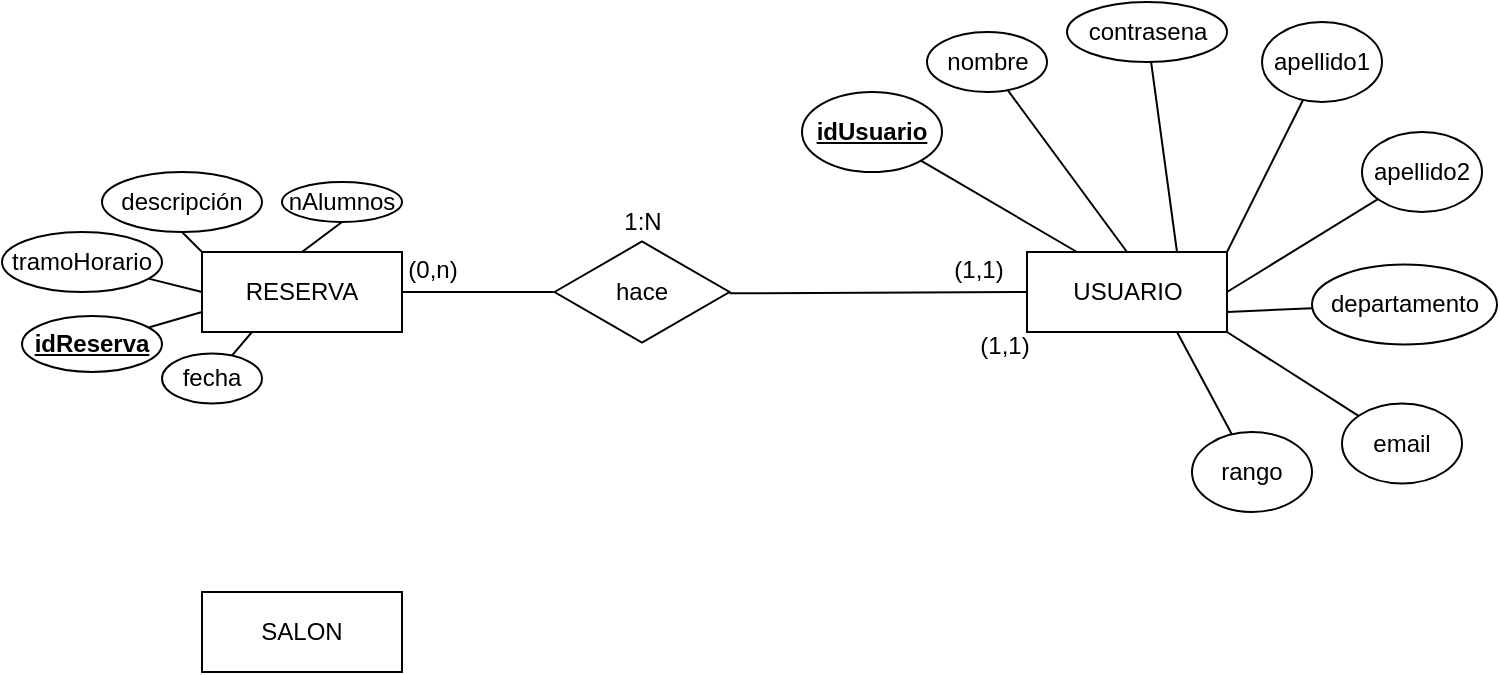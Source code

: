 <mxfile version="26.0.11">
  <diagram id="R2lEEEUBdFMjLlhIrx00" name="Page-1">
    <mxGraphModel dx="1434" dy="772" grid="1" gridSize="10" guides="1" tooltips="1" connect="1" arrows="1" fold="1" page="1" pageScale="1" pageWidth="850" pageHeight="1100" math="0" shadow="0" extFonts="Permanent Marker^https://fonts.googleapis.com/css?family=Permanent+Marker">
      <root>
        <mxCell id="0" />
        <mxCell id="1" parent="0" />
        <mxCell id="SM0f7E3UZA-LuhCornrs-59" value="RESERVA" style="whiteSpace=wrap;html=1;align=center;" vertex="1" parent="1">
          <mxGeometry x="170" y="680" width="100" height="40" as="geometry" />
        </mxCell>
        <mxCell id="SM0f7E3UZA-LuhCornrs-60" value="USUARIO" style="whiteSpace=wrap;html=1;align=center;" vertex="1" parent="1">
          <mxGeometry x="582.5" y="680" width="100" height="40" as="geometry" />
        </mxCell>
        <mxCell id="SM0f7E3UZA-LuhCornrs-69" value="hace" style="html=1;whiteSpace=wrap;aspect=fixed;shape=isoRectangle;" vertex="1" parent="1">
          <mxGeometry x="346.25" y="673.75" width="87.5" height="52.5" as="geometry" />
        </mxCell>
        <mxCell id="SM0f7E3UZA-LuhCornrs-70" style="rounded=0;orthogonalLoop=1;jettySize=auto;html=1;entryX=1;entryY=0.5;entryDx=0;entryDy=0;exitX=-0.005;exitY=0.501;exitDx=0;exitDy=0;exitPerimeter=0;endArrow=none;startFill=0;" edge="1" parent="1" source="SM0f7E3UZA-LuhCornrs-69" target="SM0f7E3UZA-LuhCornrs-59">
          <mxGeometry relative="1" as="geometry">
            <mxPoint x="613" y="865" as="sourcePoint" />
            <mxPoint x="543" y="945" as="targetPoint" />
          </mxGeometry>
        </mxCell>
        <mxCell id="SM0f7E3UZA-LuhCornrs-71" style="rounded=0;orthogonalLoop=1;jettySize=auto;html=1;entryX=1;entryY=0.513;entryDx=0;entryDy=0;exitX=0;exitY=0.5;exitDx=0;exitDy=0;endArrow=none;startFill=0;entryPerimeter=0;" edge="1" parent="1" source="SM0f7E3UZA-LuhCornrs-60" target="SM0f7E3UZA-LuhCornrs-69">
          <mxGeometry relative="1" as="geometry">
            <mxPoint x="623" y="875" as="sourcePoint" />
            <mxPoint x="553" y="955" as="targetPoint" />
          </mxGeometry>
        </mxCell>
        <mxCell id="SM0f7E3UZA-LuhCornrs-75" value="(1,1)" style="text;html=1;align=center;verticalAlign=middle;resizable=0;points=[];autosize=1;strokeColor=none;fillColor=none;" vertex="1" parent="1">
          <mxGeometry x="532.5" y="673.75" width="50" height="30" as="geometry" />
        </mxCell>
        <mxCell id="SM0f7E3UZA-LuhCornrs-76" value="(0,n)" style="text;html=1;align=center;verticalAlign=middle;resizable=0;points=[];autosize=1;strokeColor=none;fillColor=none;" vertex="1" parent="1">
          <mxGeometry x="260" y="673.75" width="50" height="30" as="geometry" />
        </mxCell>
        <mxCell id="SM0f7E3UZA-LuhCornrs-77" value="(1,1)" style="text;html=1;align=center;verticalAlign=middle;resizable=0;points=[];autosize=1;strokeColor=none;fillColor=none;" vertex="1" parent="1">
          <mxGeometry x="546" y="712" width="50" height="30" as="geometry" />
        </mxCell>
        <mxCell id="SM0f7E3UZA-LuhCornrs-79" value="1:N" style="text;html=1;align=center;verticalAlign=middle;resizable=0;points=[];autosize=1;strokeColor=none;fillColor=none;" vertex="1" parent="1">
          <mxGeometry x="370" y="650" width="40" height="30" as="geometry" />
        </mxCell>
        <mxCell id="SM0f7E3UZA-LuhCornrs-89" style="rounded=0;orthogonalLoop=1;jettySize=auto;html=1;entryX=0;entryY=0.75;entryDx=0;entryDy=0;endArrow=none;startFill=0;" edge="1" parent="1" source="SM0f7E3UZA-LuhCornrs-90" target="SM0f7E3UZA-LuhCornrs-59">
          <mxGeometry relative="1" as="geometry" />
        </mxCell>
        <mxCell id="SM0f7E3UZA-LuhCornrs-90" value="&lt;b&gt;&lt;u&gt;idReserva&lt;/u&gt;&lt;/b&gt;" style="ellipse;whiteSpace=wrap;html=1;" vertex="1" parent="1">
          <mxGeometry x="80" y="712" width="70" height="28" as="geometry" />
        </mxCell>
        <mxCell id="SM0f7E3UZA-LuhCornrs-91" style="rounded=0;orthogonalLoop=1;jettySize=auto;html=1;entryX=0.25;entryY=1;entryDx=0;entryDy=0;endArrow=none;startFill=0;" edge="1" parent="1" source="SM0f7E3UZA-LuhCornrs-92" target="SM0f7E3UZA-LuhCornrs-59">
          <mxGeometry relative="1" as="geometry" />
        </mxCell>
        <mxCell id="SM0f7E3UZA-LuhCornrs-92" value="fecha" style="ellipse;whiteSpace=wrap;html=1;" vertex="1" parent="1">
          <mxGeometry x="150" y="730.75" width="50" height="25" as="geometry" />
        </mxCell>
        <mxCell id="SM0f7E3UZA-LuhCornrs-93" style="rounded=0;orthogonalLoop=1;jettySize=auto;html=1;entryX=0;entryY=0.5;entryDx=0;entryDy=0;endArrow=none;startFill=0;" edge="1" parent="1" source="SM0f7E3UZA-LuhCornrs-94" target="SM0f7E3UZA-LuhCornrs-59">
          <mxGeometry relative="1" as="geometry" />
        </mxCell>
        <mxCell id="SM0f7E3UZA-LuhCornrs-94" value="tramoHorario" style="ellipse;whiteSpace=wrap;html=1;" vertex="1" parent="1">
          <mxGeometry x="70" y="670" width="80" height="30" as="geometry" />
        </mxCell>
        <mxCell id="SM0f7E3UZA-LuhCornrs-95" style="rounded=0;orthogonalLoop=1;jettySize=auto;html=1;entryX=0.25;entryY=0;entryDx=0;entryDy=0;endArrow=none;startFill=0;" edge="1" parent="1" source="SM0f7E3UZA-LuhCornrs-96" target="SM0f7E3UZA-LuhCornrs-60">
          <mxGeometry relative="1" as="geometry" />
        </mxCell>
        <mxCell id="SM0f7E3UZA-LuhCornrs-96" value="&lt;u&gt;&lt;b&gt;idUsuario&lt;/b&gt;&lt;/u&gt;" style="ellipse;whiteSpace=wrap;html=1;" vertex="1" parent="1">
          <mxGeometry x="470" y="600" width="70" height="40" as="geometry" />
        </mxCell>
        <mxCell id="SM0f7E3UZA-LuhCornrs-97" style="rounded=0;orthogonalLoop=1;jettySize=auto;html=1;entryX=0.75;entryY=0;entryDx=0;entryDy=0;endArrow=none;startFill=0;" edge="1" parent="1" source="SM0f7E3UZA-LuhCornrs-98" target="SM0f7E3UZA-LuhCornrs-60">
          <mxGeometry relative="1" as="geometry" />
        </mxCell>
        <mxCell id="SM0f7E3UZA-LuhCornrs-98" value="contrasena" style="ellipse;whiteSpace=wrap;html=1;" vertex="1" parent="1">
          <mxGeometry x="602.5" y="555" width="80" height="30" as="geometry" />
        </mxCell>
        <mxCell id="SM0f7E3UZA-LuhCornrs-99" style="rounded=0;orthogonalLoop=1;jettySize=auto;html=1;entryX=1;entryY=0;entryDx=0;entryDy=0;endArrow=none;startFill=0;" edge="1" parent="1" source="SM0f7E3UZA-LuhCornrs-100" target="SM0f7E3UZA-LuhCornrs-60">
          <mxGeometry relative="1" as="geometry" />
        </mxCell>
        <mxCell id="SM0f7E3UZA-LuhCornrs-100" value="apellido1" style="ellipse;whiteSpace=wrap;html=1;" vertex="1" parent="1">
          <mxGeometry x="700" y="565" width="60" height="40" as="geometry" />
        </mxCell>
        <mxCell id="SM0f7E3UZA-LuhCornrs-101" style="rounded=0;orthogonalLoop=1;jettySize=auto;html=1;entryX=0.5;entryY=0;entryDx=0;entryDy=0;endArrow=none;startFill=0;" edge="1" parent="1" source="SM0f7E3UZA-LuhCornrs-102" target="SM0f7E3UZA-LuhCornrs-60">
          <mxGeometry relative="1" as="geometry" />
        </mxCell>
        <mxCell id="SM0f7E3UZA-LuhCornrs-102" value="nombre" style="ellipse;whiteSpace=wrap;html=1;" vertex="1" parent="1">
          <mxGeometry x="532.5" y="570" width="60" height="30" as="geometry" />
        </mxCell>
        <mxCell id="SM0f7E3UZA-LuhCornrs-104" style="rounded=0;orthogonalLoop=1;jettySize=auto;html=1;entryX=1;entryY=0.5;entryDx=0;entryDy=0;endArrow=none;startFill=0;" edge="1" parent="1" source="SM0f7E3UZA-LuhCornrs-105" target="SM0f7E3UZA-LuhCornrs-60">
          <mxGeometry relative="1" as="geometry" />
        </mxCell>
        <mxCell id="SM0f7E3UZA-LuhCornrs-105" value="apellido2" style="ellipse;whiteSpace=wrap;html=1;" vertex="1" parent="1">
          <mxGeometry x="750" y="620" width="60" height="40" as="geometry" />
        </mxCell>
        <mxCell id="SM0f7E3UZA-LuhCornrs-106" style="rounded=0;orthogonalLoop=1;jettySize=auto;html=1;entryX=1;entryY=0.75;entryDx=0;entryDy=0;endArrow=none;startFill=0;" edge="1" parent="1" source="SM0f7E3UZA-LuhCornrs-107" target="SM0f7E3UZA-LuhCornrs-60">
          <mxGeometry relative="1" as="geometry" />
        </mxCell>
        <mxCell id="SM0f7E3UZA-LuhCornrs-107" value="departamento" style="ellipse;whiteSpace=wrap;html=1;" vertex="1" parent="1">
          <mxGeometry x="725" y="686.25" width="92.5" height="40" as="geometry" />
        </mxCell>
        <mxCell id="SM0f7E3UZA-LuhCornrs-108" style="rounded=0;orthogonalLoop=1;jettySize=auto;html=1;entryX=1;entryY=1;entryDx=0;entryDy=0;endArrow=none;startFill=0;" edge="1" parent="1" source="SM0f7E3UZA-LuhCornrs-109" target="SM0f7E3UZA-LuhCornrs-60">
          <mxGeometry relative="1" as="geometry" />
        </mxCell>
        <mxCell id="SM0f7E3UZA-LuhCornrs-109" value="email" style="ellipse;whiteSpace=wrap;html=1;" vertex="1" parent="1">
          <mxGeometry x="740" y="755.75" width="60" height="40" as="geometry" />
        </mxCell>
        <mxCell id="SM0f7E3UZA-LuhCornrs-110" style="rounded=0;orthogonalLoop=1;jettySize=auto;html=1;entryX=0.75;entryY=1;entryDx=0;entryDy=0;endArrow=none;startFill=0;" edge="1" parent="1" source="SM0f7E3UZA-LuhCornrs-111" target="SM0f7E3UZA-LuhCornrs-60">
          <mxGeometry relative="1" as="geometry" />
        </mxCell>
        <mxCell id="SM0f7E3UZA-LuhCornrs-111" value="rango" style="ellipse;whiteSpace=wrap;html=1;" vertex="1" parent="1">
          <mxGeometry x="665" y="770" width="60" height="40" as="geometry" />
        </mxCell>
        <mxCell id="SM0f7E3UZA-LuhCornrs-116" value="SALON" style="whiteSpace=wrap;html=1;align=center;" vertex="1" parent="1">
          <mxGeometry x="170" y="850" width="100" height="40" as="geometry" />
        </mxCell>
        <mxCell id="SM0f7E3UZA-LuhCornrs-117" value="nAlumnos" style="ellipse;whiteSpace=wrap;html=1;" vertex="1" parent="1">
          <mxGeometry x="210" y="645" width="60" height="20" as="geometry" />
        </mxCell>
        <mxCell id="SM0f7E3UZA-LuhCornrs-121" value="descripción" style="ellipse;whiteSpace=wrap;html=1;" vertex="1" parent="1">
          <mxGeometry x="120" y="640" width="80" height="30" as="geometry" />
        </mxCell>
        <mxCell id="SM0f7E3UZA-LuhCornrs-122" style="rounded=0;orthogonalLoop=1;jettySize=auto;html=1;entryX=0;entryY=0;entryDx=0;entryDy=0;endArrow=none;startFill=0;exitX=0.5;exitY=1;exitDx=0;exitDy=0;" edge="1" parent="1" source="SM0f7E3UZA-LuhCornrs-121" target="SM0f7E3UZA-LuhCornrs-59">
          <mxGeometry relative="1" as="geometry">
            <mxPoint x="153" y="703" as="sourcePoint" />
            <mxPoint x="180" y="710" as="targetPoint" />
          </mxGeometry>
        </mxCell>
        <mxCell id="SM0f7E3UZA-LuhCornrs-124" style="rounded=0;orthogonalLoop=1;jettySize=auto;html=1;entryX=0.5;entryY=0;entryDx=0;entryDy=0;endArrow=none;startFill=0;exitX=0.5;exitY=1;exitDx=0;exitDy=0;" edge="1" parent="1" source="SM0f7E3UZA-LuhCornrs-117" target="SM0f7E3UZA-LuhCornrs-59">
          <mxGeometry relative="1" as="geometry">
            <mxPoint x="170" y="680" as="sourcePoint" />
            <mxPoint x="180" y="690" as="targetPoint" />
          </mxGeometry>
        </mxCell>
      </root>
    </mxGraphModel>
  </diagram>
</mxfile>
